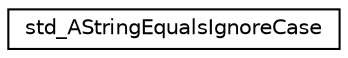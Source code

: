 digraph "Graphical Class Hierarchy"
{
  edge [fontname="Helvetica",fontsize="10",labelfontname="Helvetica",labelfontsize="10"];
  node [fontname="Helvetica",fontsize="10",shape=record];
  rankdir="LR";
  Node0 [label="std_AStringEqualsIgnoreCase",height=0.2,width=0.4,color="black", fillcolor="white", style="filled",URL="$structaworx_1_1lib_1_1strings_1_1std__AStringEqualsIgnoreCase.html"];
}
